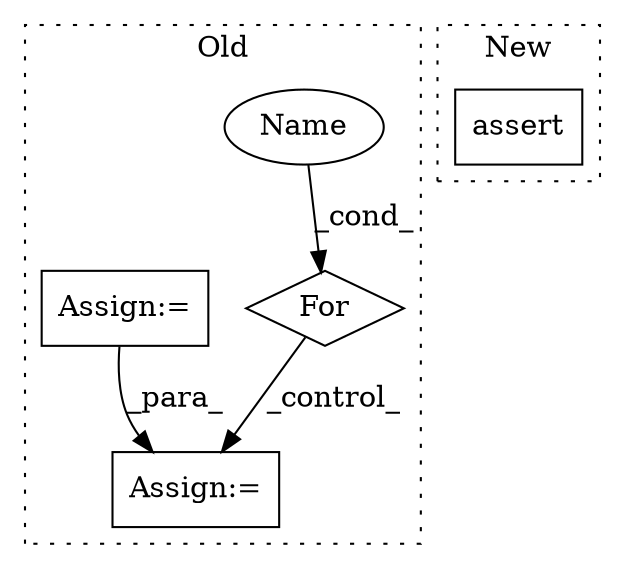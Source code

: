 digraph G {
subgraph cluster0 {
1 [label="For" a="107" s="6621,6650" l="4,14" shape="diamond"];
3 [label="Name" a="87" s="6625" l="1" shape="ellipse"];
4 [label="Assign:=" a="68" s="6665" l="3" shape="box"];
5 [label="Assign:=" a="68" s="6375" l="3" shape="box"];
label = "Old";
style="dotted";
}
subgraph cluster1 {
2 [label="assert" a="65" s="8792" l="7" shape="box"];
label = "New";
style="dotted";
}
1 -> 4 [label="_control_"];
3 -> 1 [label="_cond_"];
5 -> 4 [label="_para_"];
}